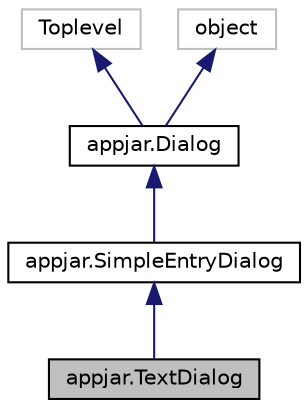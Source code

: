 digraph "appjar.TextDialog"
{
  edge [fontname="Helvetica",fontsize="10",labelfontname="Helvetica",labelfontsize="10"];
  node [fontname="Helvetica",fontsize="10",shape=record];
  Node5 [label="appjar.TextDialog",height=0.2,width=0.4,color="black", fillcolor="grey75", style="filled", fontcolor="black"];
  Node6 -> Node5 [dir="back",color="midnightblue",fontsize="10",style="solid",fontname="Helvetica"];
  Node6 [label="appjar.SimpleEntryDialog",height=0.2,width=0.4,color="black", fillcolor="white", style="filled",URL="$classappjar_1_1_simple_entry_dialog.html"];
  Node7 -> Node6 [dir="back",color="midnightblue",fontsize="10",style="solid",fontname="Helvetica"];
  Node7 [label="appjar.Dialog",height=0.2,width=0.4,color="black", fillcolor="white", style="filled",URL="$classappjar_1_1_dialog.html"];
  Node8 -> Node7 [dir="back",color="midnightblue",fontsize="10",style="solid",fontname="Helvetica"];
  Node8 [label="Toplevel",height=0.2,width=0.4,color="grey75", fillcolor="white", style="filled"];
  Node9 -> Node7 [dir="back",color="midnightblue",fontsize="10",style="solid",fontname="Helvetica"];
  Node9 [label="object",height=0.2,width=0.4,color="grey75", fillcolor="white", style="filled"];
}
